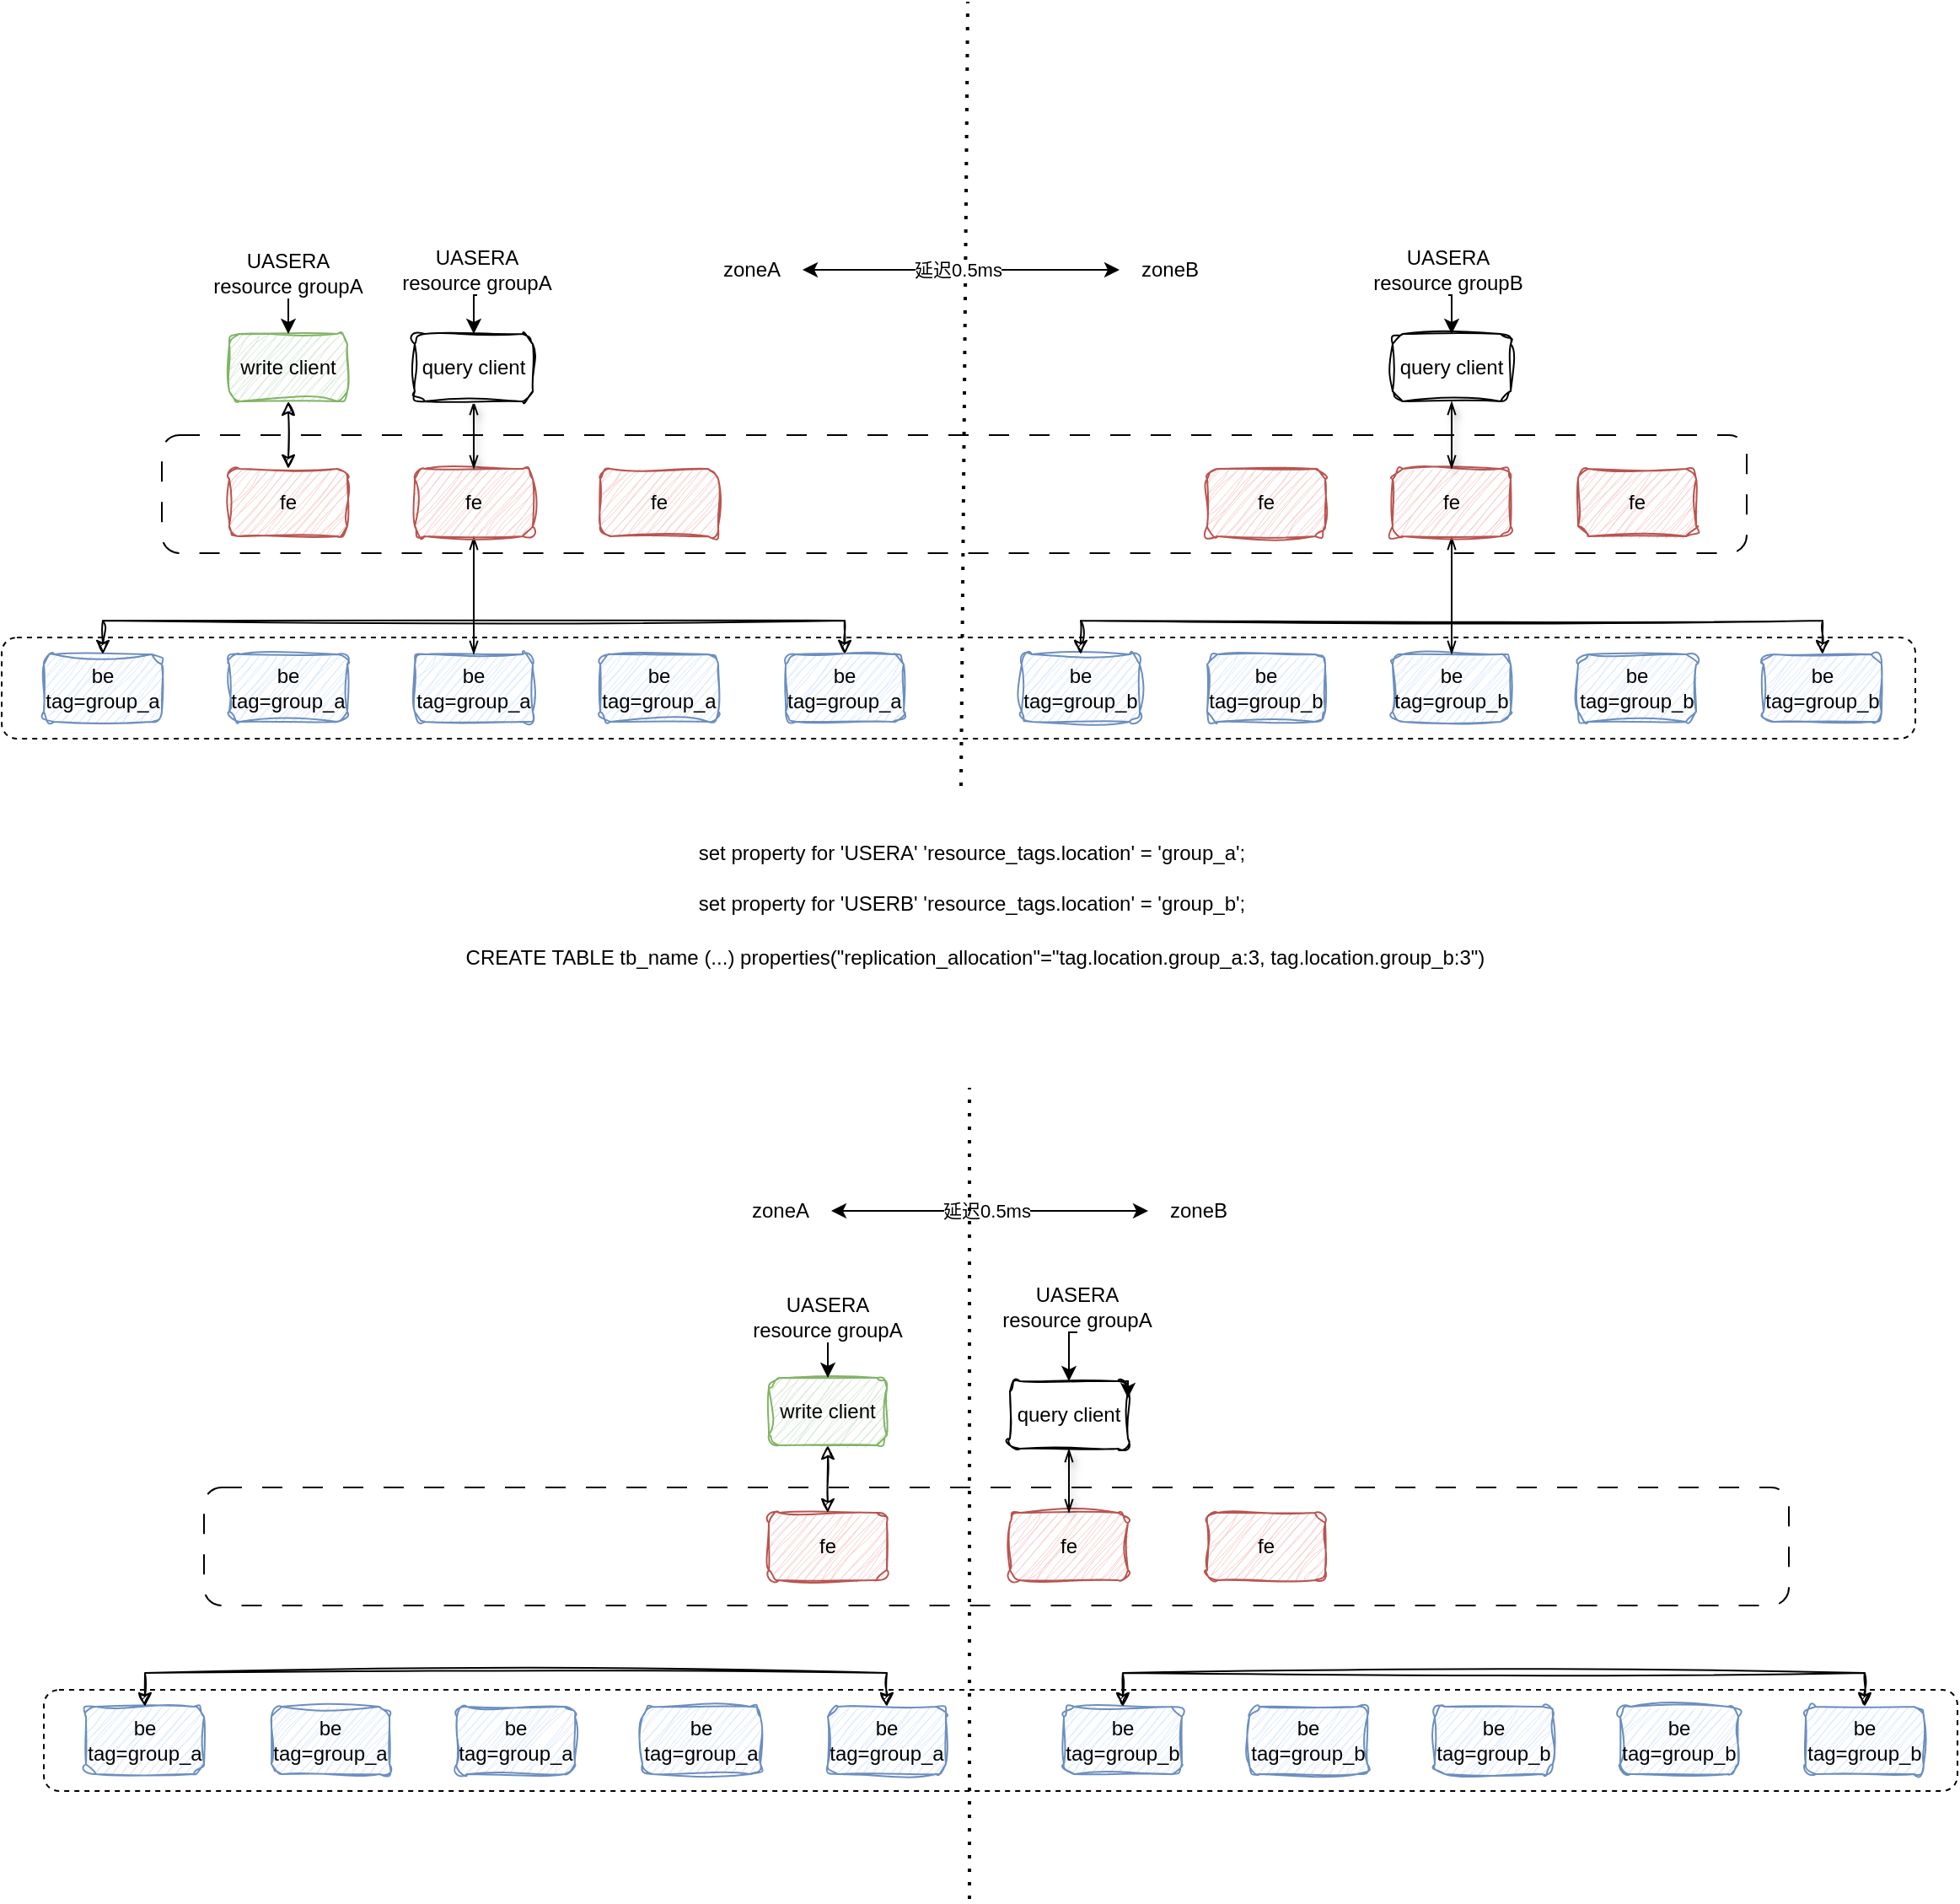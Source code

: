<mxfile version="22.1.16" type="github">
  <diagram name="第 1 页" id="tc64m-DP_SOpegKEheK2">
    <mxGraphModel dx="2049" dy="959" grid="0" gridSize="10" guides="1" tooltips="1" connect="1" arrows="1" fold="1" page="1" pageScale="1" pageWidth="400000" pageHeight="400000" math="0" shadow="0">
      <root>
        <mxCell id="0" />
        <mxCell id="1" parent="0" />
        <mxCell id="5TabDy5KiHjK8BMG1oBV-39" value="" style="rounded=1;whiteSpace=wrap;html=1;dashed=1;" vertex="1" parent="1">
          <mxGeometry x="345" y="580" width="1135" height="60" as="geometry" />
        </mxCell>
        <mxCell id="5TabDy5KiHjK8BMG1oBV-38" value="" style="rounded=1;whiteSpace=wrap;html=1;dashed=1;dashPattern=12 12;" vertex="1" parent="1">
          <mxGeometry x="440" y="460" width="940" height="70" as="geometry" />
        </mxCell>
        <mxCell id="5TabDy5KiHjK8BMG1oBV-1" value="be&lt;br&gt;tag=group_a" style="rounded=1;whiteSpace=wrap;html=1;sketch=1;curveFitting=1;jiggle=2;glass=0;fillColor=#dae8fc;strokeColor=#6c8ebf;" vertex="1" parent="1">
          <mxGeometry x="370" y="590" width="70" height="40" as="geometry" />
        </mxCell>
        <mxCell id="5TabDy5KiHjK8BMG1oBV-2" value="be&lt;br style=&quot;border-color: var(--border-color);&quot;&gt;tag=group_a" style="rounded=1;whiteSpace=wrap;html=1;sketch=1;curveFitting=1;jiggle=2;glass=0;fillColor=#dae8fc;strokeColor=#6c8ebf;" vertex="1" parent="1">
          <mxGeometry x="480" y="590" width="70" height="40" as="geometry" />
        </mxCell>
        <mxCell id="5TabDy5KiHjK8BMG1oBV-3" value="be&lt;br style=&quot;border-color: var(--border-color);&quot;&gt;tag=group_a" style="rounded=1;whiteSpace=wrap;html=1;sketch=1;curveFitting=1;jiggle=2;glass=0;fillColor=#dae8fc;strokeColor=#6c8ebf;" vertex="1" parent="1">
          <mxGeometry x="590" y="590" width="70" height="40" as="geometry" />
        </mxCell>
        <mxCell id="5TabDy5KiHjK8BMG1oBV-4" value="be&lt;br style=&quot;border-color: var(--border-color);&quot;&gt;tag=group_a" style="rounded=1;whiteSpace=wrap;html=1;sketch=1;curveFitting=1;jiggle=2;glass=0;fillColor=#dae8fc;strokeColor=#6c8ebf;" vertex="1" parent="1">
          <mxGeometry x="700" y="590" width="70" height="40" as="geometry" />
        </mxCell>
        <mxCell id="5TabDy5KiHjK8BMG1oBV-13" style="edgeStyle=orthogonalEdgeStyle;rounded=0;orthogonalLoop=1;jettySize=auto;html=1;exitX=0.5;exitY=0;exitDx=0;exitDy=0;entryX=0.5;entryY=0;entryDx=0;entryDy=0;sketch=1;curveFitting=1;jiggle=2;startArrow=classic;startFill=1;" edge="1" parent="1" source="5TabDy5KiHjK8BMG1oBV-5" target="5TabDy5KiHjK8BMG1oBV-1">
          <mxGeometry relative="1" as="geometry" />
        </mxCell>
        <mxCell id="5TabDy5KiHjK8BMG1oBV-5" value="be&lt;br style=&quot;border-color: var(--border-color);&quot;&gt;tag=group_a" style="rounded=1;whiteSpace=wrap;html=1;sketch=1;curveFitting=1;jiggle=2;glass=0;fillColor=#dae8fc;strokeColor=#6c8ebf;" vertex="1" parent="1">
          <mxGeometry x="810" y="590" width="70" height="40" as="geometry" />
        </mxCell>
        <mxCell id="5TabDy5KiHjK8BMG1oBV-7" value="fe" style="rounded=1;whiteSpace=wrap;html=1;sketch=1;curveFitting=1;jiggle=2;glass=0;fillColor=#f8cecc;strokeColor=#b85450;" vertex="1" parent="1">
          <mxGeometry x="480" y="480" width="70" height="40" as="geometry" />
        </mxCell>
        <mxCell id="5TabDy5KiHjK8BMG1oBV-12" value="" style="rounded=0;orthogonalLoop=1;jettySize=auto;html=1;startArrow=openThin;startFill=0;endArrow=openThin;endFill=0;" edge="1" parent="1" source="5TabDy5KiHjK8BMG1oBV-8" target="5TabDy5KiHjK8BMG1oBV-3">
          <mxGeometry relative="1" as="geometry" />
        </mxCell>
        <mxCell id="5TabDy5KiHjK8BMG1oBV-8" value="fe" style="rounded=1;whiteSpace=wrap;html=1;sketch=1;curveFitting=1;jiggle=2;glass=0;fillColor=#f8cecc;strokeColor=#b85450;" vertex="1" parent="1">
          <mxGeometry x="590" y="480" width="70" height="40" as="geometry" />
        </mxCell>
        <mxCell id="5TabDy5KiHjK8BMG1oBV-9" value="fe" style="rounded=1;whiteSpace=wrap;html=1;sketch=1;curveFitting=1;jiggle=2;glass=0;fillColor=#f8cecc;strokeColor=#b85450;" vertex="1" parent="1">
          <mxGeometry x="700" y="480" width="70" height="40" as="geometry" />
        </mxCell>
        <mxCell id="5TabDy5KiHjK8BMG1oBV-11" style="rounded=0;orthogonalLoop=1;jettySize=auto;html=1;exitX=0.5;exitY=1;exitDx=0;exitDy=0;entryX=0.5;entryY=0;entryDx=0;entryDy=0;startArrow=openThin;startFill=0;endArrow=openThin;endFill=0;shadow=1;" edge="1" parent="1" source="5TabDy5KiHjK8BMG1oBV-10" target="5TabDy5KiHjK8BMG1oBV-8">
          <mxGeometry relative="1" as="geometry" />
        </mxCell>
        <mxCell id="5TabDy5KiHjK8BMG1oBV-10" value="query client" style="rounded=1;whiteSpace=wrap;html=1;sketch=1;curveFitting=1;jiggle=2;glass=0;" vertex="1" parent="1">
          <mxGeometry x="590" y="400" width="70" height="40" as="geometry" />
        </mxCell>
        <mxCell id="5TabDy5KiHjK8BMG1oBV-25" value="" style="endArrow=none;dashed=1;html=1;dashPattern=1 3;strokeWidth=2;rounded=0;" edge="1" parent="1">
          <mxGeometry width="50" height="50" relative="1" as="geometry">
            <mxPoint x="914" y="668" as="sourcePoint" />
            <mxPoint x="918" y="203" as="targetPoint" />
          </mxGeometry>
        </mxCell>
        <mxCell id="5TabDy5KiHjK8BMG1oBV-26" value="be&lt;br style=&quot;border-color: var(--border-color);&quot;&gt;tag=group_b" style="rounded=1;whiteSpace=wrap;html=1;sketch=1;curveFitting=1;jiggle=2;glass=0;fillColor=#dae8fc;strokeColor=#6c8ebf;" vertex="1" parent="1">
          <mxGeometry x="950" y="590" width="70" height="40" as="geometry" />
        </mxCell>
        <mxCell id="5TabDy5KiHjK8BMG1oBV-27" value="be&lt;br style=&quot;border-color: var(--border-color);&quot;&gt;tag=group_b" style="rounded=1;whiteSpace=wrap;html=1;sketch=1;curveFitting=1;jiggle=2;glass=0;fillColor=#dae8fc;strokeColor=#6c8ebf;" vertex="1" parent="1">
          <mxGeometry x="1060" y="590" width="70" height="40" as="geometry" />
        </mxCell>
        <mxCell id="5TabDy5KiHjK8BMG1oBV-28" value="be&lt;br style=&quot;border-color: var(--border-color);&quot;&gt;tag=group_b" style="rounded=1;whiteSpace=wrap;html=1;sketch=1;curveFitting=1;jiggle=2;glass=0;fillColor=#dae8fc;strokeColor=#6c8ebf;" vertex="1" parent="1">
          <mxGeometry x="1170" y="590" width="70" height="40" as="geometry" />
        </mxCell>
        <mxCell id="5TabDy5KiHjK8BMG1oBV-29" value="be&lt;br style=&quot;border-color: var(--border-color);&quot;&gt;tag=group_b" style="rounded=1;whiteSpace=wrap;html=1;sketch=1;curveFitting=1;jiggle=2;glass=0;fillColor=#dae8fc;strokeColor=#6c8ebf;" vertex="1" parent="1">
          <mxGeometry x="1280" y="590" width="70" height="40" as="geometry" />
        </mxCell>
        <mxCell id="5TabDy5KiHjK8BMG1oBV-30" style="edgeStyle=orthogonalEdgeStyle;rounded=0;orthogonalLoop=1;jettySize=auto;html=1;exitX=0.5;exitY=0;exitDx=0;exitDy=0;entryX=0.5;entryY=0;entryDx=0;entryDy=0;sketch=1;curveFitting=1;jiggle=2;startArrow=classic;startFill=1;" edge="1" parent="1" source="5TabDy5KiHjK8BMG1oBV-31" target="5TabDy5KiHjK8BMG1oBV-26">
          <mxGeometry relative="1" as="geometry" />
        </mxCell>
        <mxCell id="5TabDy5KiHjK8BMG1oBV-31" value="be&lt;br style=&quot;border-color: var(--border-color);&quot;&gt;tag=group_b" style="rounded=1;whiteSpace=wrap;html=1;sketch=1;curveFitting=1;jiggle=2;glass=0;fillColor=#dae8fc;strokeColor=#6c8ebf;" vertex="1" parent="1">
          <mxGeometry x="1390" y="590" width="70" height="40" as="geometry" />
        </mxCell>
        <mxCell id="5TabDy5KiHjK8BMG1oBV-32" value="fe" style="rounded=1;whiteSpace=wrap;html=1;sketch=1;curveFitting=1;jiggle=2;glass=0;fillColor=#f8cecc;strokeColor=#b85450;" vertex="1" parent="1">
          <mxGeometry x="1060" y="480" width="70" height="40" as="geometry" />
        </mxCell>
        <mxCell id="5TabDy5KiHjK8BMG1oBV-33" value="" style="rounded=0;orthogonalLoop=1;jettySize=auto;html=1;startArrow=openThin;startFill=0;endArrow=openThin;endFill=0;" edge="1" parent="1" source="5TabDy5KiHjK8BMG1oBV-34" target="5TabDy5KiHjK8BMG1oBV-28">
          <mxGeometry relative="1" as="geometry" />
        </mxCell>
        <mxCell id="5TabDy5KiHjK8BMG1oBV-34" value="fe" style="rounded=1;whiteSpace=wrap;html=1;sketch=1;curveFitting=1;jiggle=2;glass=0;fillColor=#f8cecc;strokeColor=#b85450;" vertex="1" parent="1">
          <mxGeometry x="1170" y="480" width="70" height="40" as="geometry" />
        </mxCell>
        <mxCell id="5TabDy5KiHjK8BMG1oBV-35" value="fe" style="rounded=1;whiteSpace=wrap;html=1;sketch=1;curveFitting=1;jiggle=2;glass=0;fillColor=#f8cecc;strokeColor=#b85450;" vertex="1" parent="1">
          <mxGeometry x="1280" y="480" width="70" height="40" as="geometry" />
        </mxCell>
        <mxCell id="5TabDy5KiHjK8BMG1oBV-36" style="rounded=0;orthogonalLoop=1;jettySize=auto;html=1;exitX=0.5;exitY=1;exitDx=0;exitDy=0;entryX=0.5;entryY=0;entryDx=0;entryDy=0;startArrow=openThin;startFill=0;endArrow=openThin;endFill=0;shadow=1;" edge="1" parent="1" source="5TabDy5KiHjK8BMG1oBV-37" target="5TabDy5KiHjK8BMG1oBV-34">
          <mxGeometry relative="1" as="geometry" />
        </mxCell>
        <mxCell id="5TabDy5KiHjK8BMG1oBV-37" value="query client" style="rounded=1;whiteSpace=wrap;html=1;sketch=1;curveFitting=1;jiggle=2;glass=0;" vertex="1" parent="1">
          <mxGeometry x="1170" y="400" width="70" height="40" as="geometry" />
        </mxCell>
        <mxCell id="5TabDy5KiHjK8BMG1oBV-43" style="edgeStyle=orthogonalEdgeStyle;rounded=0;orthogonalLoop=1;jettySize=auto;html=1;exitX=1;exitY=0.5;exitDx=0;exitDy=0;startArrow=classic;startFill=1;" edge="1" parent="1" source="5TabDy5KiHjK8BMG1oBV-41" target="5TabDy5KiHjK8BMG1oBV-42">
          <mxGeometry relative="1" as="geometry" />
        </mxCell>
        <mxCell id="5TabDy5KiHjK8BMG1oBV-44" value="延迟0.5ms" style="edgeLabel;html=1;align=center;verticalAlign=middle;resizable=0;points=[];" vertex="1" connectable="0" parent="5TabDy5KiHjK8BMG1oBV-43">
          <mxGeometry x="-0.021" relative="1" as="geometry">
            <mxPoint as="offset" />
          </mxGeometry>
        </mxCell>
        <mxCell id="5TabDy5KiHjK8BMG1oBV-41" value="zoneA" style="text;html=1;strokeColor=none;fillColor=none;align=center;verticalAlign=middle;whiteSpace=wrap;rounded=0;" vertex="1" parent="1">
          <mxGeometry x="760" y="347" width="60" height="30" as="geometry" />
        </mxCell>
        <mxCell id="5TabDy5KiHjK8BMG1oBV-42" value="zoneB" style="text;html=1;strokeColor=none;fillColor=none;align=center;verticalAlign=middle;whiteSpace=wrap;rounded=0;" vertex="1" parent="1">
          <mxGeometry x="1008" y="347" width="60" height="30" as="geometry" />
        </mxCell>
        <mxCell id="5TabDy5KiHjK8BMG1oBV-51" style="edgeStyle=orthogonalEdgeStyle;rounded=0;orthogonalLoop=1;jettySize=auto;html=1;exitX=0.5;exitY=1;exitDx=0;exitDy=0;entryX=0.5;entryY=0;entryDx=0;entryDy=0;" edge="1" parent="1" source="5TabDy5KiHjK8BMG1oBV-45" target="5TabDy5KiHjK8BMG1oBV-10">
          <mxGeometry relative="1" as="geometry" />
        </mxCell>
        <mxCell id="5TabDy5KiHjK8BMG1oBV-45" value="UASERA&lt;br&gt;resource groupA" style="text;html=1;strokeColor=none;fillColor=none;align=center;verticalAlign=middle;whiteSpace=wrap;rounded=0;" vertex="1" parent="1">
          <mxGeometry x="527" y="347" width="200" height="30" as="geometry" />
        </mxCell>
        <mxCell id="5TabDy5KiHjK8BMG1oBV-52" style="edgeStyle=orthogonalEdgeStyle;rounded=0;orthogonalLoop=1;jettySize=auto;html=1;exitX=0.5;exitY=1;exitDx=0;exitDy=0;entryX=0.5;entryY=0;entryDx=0;entryDy=0;" edge="1" parent="1" source="5TabDy5KiHjK8BMG1oBV-46" target="5TabDy5KiHjK8BMG1oBV-37">
          <mxGeometry relative="1" as="geometry" />
        </mxCell>
        <mxCell id="5TabDy5KiHjK8BMG1oBV-46" value="UASERA&lt;br&gt;resource groupB" style="text;html=1;strokeColor=none;fillColor=none;align=center;verticalAlign=middle;whiteSpace=wrap;rounded=0;" vertex="1" parent="1">
          <mxGeometry x="1103" y="347" width="200" height="30" as="geometry" />
        </mxCell>
        <mxCell id="5TabDy5KiHjK8BMG1oBV-48" style="edgeStyle=orthogonalEdgeStyle;rounded=0;orthogonalLoop=1;jettySize=auto;html=1;exitX=0.5;exitY=1;exitDx=0;exitDy=0;entryX=0.5;entryY=0;entryDx=0;entryDy=0;startArrow=classic;startFill=1;sketch=1;curveFitting=1;jiggle=2;" edge="1" parent="1" source="5TabDy5KiHjK8BMG1oBV-47" target="5TabDy5KiHjK8BMG1oBV-7">
          <mxGeometry relative="1" as="geometry" />
        </mxCell>
        <mxCell id="5TabDy5KiHjK8BMG1oBV-47" value="write client" style="rounded=1;whiteSpace=wrap;html=1;sketch=1;curveFitting=1;jiggle=2;glass=0;fillColor=#d5e8d4;strokeColor=#82b366;" vertex="1" parent="1">
          <mxGeometry x="480" y="400" width="70" height="40" as="geometry" />
        </mxCell>
        <mxCell id="5TabDy5KiHjK8BMG1oBV-50" style="edgeStyle=orthogonalEdgeStyle;rounded=0;orthogonalLoop=1;jettySize=auto;html=1;exitX=0.5;exitY=1;exitDx=0;exitDy=0;entryX=0.5;entryY=0;entryDx=0;entryDy=0;" edge="1" parent="1" source="5TabDy5KiHjK8BMG1oBV-49" target="5TabDy5KiHjK8BMG1oBV-47">
          <mxGeometry relative="1" as="geometry" />
        </mxCell>
        <mxCell id="5TabDy5KiHjK8BMG1oBV-49" value="UASERA&lt;br&gt;resource groupA" style="text;html=1;strokeColor=none;fillColor=none;align=center;verticalAlign=middle;whiteSpace=wrap;rounded=0;" vertex="1" parent="1">
          <mxGeometry x="415" y="349" width="200" height="30" as="geometry" />
        </mxCell>
        <mxCell id="5TabDy5KiHjK8BMG1oBV-53" value="set property for &#39;USERA&#39; &#39;resource_tags.location&#39; = &#39;group_a&#39;;" style="text;html=1;strokeColor=none;fillColor=none;align=center;verticalAlign=middle;whiteSpace=wrap;rounded=0;" vertex="1" parent="1">
          <mxGeometry x="738" y="693" width="365" height="30" as="geometry" />
        </mxCell>
        <mxCell id="5TabDy5KiHjK8BMG1oBV-54" value="set property for &#39;USERB&#39; &#39;resource_tags.location&#39; = &#39;group_b&#39;;" style="text;html=1;strokeColor=none;fillColor=none;align=center;verticalAlign=middle;whiteSpace=wrap;rounded=0;" vertex="1" parent="1">
          <mxGeometry x="738" y="723" width="365" height="30" as="geometry" />
        </mxCell>
        <mxCell id="5TabDy5KiHjK8BMG1oBV-55" value="CREATE TABLE tb_name (...) properties(&quot;replication_allocation&quot;=&quot;tag.location.group_a:3, tag.location.group_b:3&quot;)" style="text;html=1;strokeColor=none;fillColor=none;align=center;verticalAlign=middle;whiteSpace=wrap;rounded=0;" vertex="1" parent="1">
          <mxGeometry x="542" y="755" width="761" height="30" as="geometry" />
        </mxCell>
        <mxCell id="5TabDy5KiHjK8BMG1oBV-56" value="" style="rounded=1;whiteSpace=wrap;html=1;dashed=1;" vertex="1" parent="1">
          <mxGeometry x="370" y="1204" width="1135" height="60" as="geometry" />
        </mxCell>
        <mxCell id="5TabDy5KiHjK8BMG1oBV-57" value="" style="rounded=1;whiteSpace=wrap;html=1;dashed=1;dashPattern=12 12;" vertex="1" parent="1">
          <mxGeometry x="465" y="1084" width="940" height="70" as="geometry" />
        </mxCell>
        <mxCell id="5TabDy5KiHjK8BMG1oBV-58" value="be&lt;br&gt;tag=group_a" style="rounded=1;whiteSpace=wrap;html=1;sketch=1;curveFitting=1;jiggle=2;glass=0;fillColor=#dae8fc;strokeColor=#6c8ebf;" vertex="1" parent="1">
          <mxGeometry x="395" y="1214" width="70" height="40" as="geometry" />
        </mxCell>
        <mxCell id="5TabDy5KiHjK8BMG1oBV-59" value="be&lt;br style=&quot;border-color: var(--border-color);&quot;&gt;tag=group_a" style="rounded=1;whiteSpace=wrap;html=1;sketch=1;curveFitting=1;jiggle=2;glass=0;fillColor=#dae8fc;strokeColor=#6c8ebf;" vertex="1" parent="1">
          <mxGeometry x="505" y="1214" width="70" height="40" as="geometry" />
        </mxCell>
        <mxCell id="5TabDy5KiHjK8BMG1oBV-60" value="be&lt;br style=&quot;border-color: var(--border-color);&quot;&gt;tag=group_a" style="rounded=1;whiteSpace=wrap;html=1;sketch=1;curveFitting=1;jiggle=2;glass=0;fillColor=#dae8fc;strokeColor=#6c8ebf;" vertex="1" parent="1">
          <mxGeometry x="615" y="1214" width="70" height="40" as="geometry" />
        </mxCell>
        <mxCell id="5TabDy5KiHjK8BMG1oBV-61" value="be&lt;br style=&quot;border-color: var(--border-color);&quot;&gt;tag=group_a" style="rounded=1;whiteSpace=wrap;html=1;sketch=1;curveFitting=1;jiggle=2;glass=0;fillColor=#dae8fc;strokeColor=#6c8ebf;" vertex="1" parent="1">
          <mxGeometry x="725" y="1214" width="70" height="40" as="geometry" />
        </mxCell>
        <mxCell id="5TabDy5KiHjK8BMG1oBV-62" style="edgeStyle=orthogonalEdgeStyle;rounded=0;orthogonalLoop=1;jettySize=auto;html=1;exitX=0.5;exitY=0;exitDx=0;exitDy=0;entryX=0.5;entryY=0;entryDx=0;entryDy=0;sketch=1;curveFitting=1;jiggle=2;startArrow=classic;startFill=1;" edge="1" parent="1" source="5TabDy5KiHjK8BMG1oBV-63" target="5TabDy5KiHjK8BMG1oBV-58">
          <mxGeometry relative="1" as="geometry" />
        </mxCell>
        <mxCell id="5TabDy5KiHjK8BMG1oBV-63" value="be&lt;br style=&quot;border-color: var(--border-color);&quot;&gt;tag=group_a" style="rounded=1;whiteSpace=wrap;html=1;sketch=1;curveFitting=1;jiggle=2;glass=0;fillColor=#dae8fc;strokeColor=#6c8ebf;" vertex="1" parent="1">
          <mxGeometry x="835" y="1214" width="70" height="40" as="geometry" />
        </mxCell>
        <mxCell id="5TabDy5KiHjK8BMG1oBV-64" value="fe" style="rounded=1;whiteSpace=wrap;html=1;sketch=1;curveFitting=1;jiggle=2;glass=0;fillColor=#f8cecc;strokeColor=#b85450;" vertex="1" parent="1">
          <mxGeometry x="800" y="1099" width="70" height="40" as="geometry" />
        </mxCell>
        <mxCell id="5TabDy5KiHjK8BMG1oBV-66" value="fe" style="rounded=1;whiteSpace=wrap;html=1;sketch=1;curveFitting=1;jiggle=2;glass=0;fillColor=#f8cecc;strokeColor=#b85450;" vertex="1" parent="1">
          <mxGeometry x="943" y="1099" width="70" height="40" as="geometry" />
        </mxCell>
        <mxCell id="5TabDy5KiHjK8BMG1oBV-67" value="fe" style="rounded=1;whiteSpace=wrap;html=1;sketch=1;curveFitting=1;jiggle=2;glass=0;fillColor=#f8cecc;strokeColor=#b85450;" vertex="1" parent="1">
          <mxGeometry x="1060" y="1099" width="70" height="40" as="geometry" />
        </mxCell>
        <mxCell id="5TabDy5KiHjK8BMG1oBV-68" style="rounded=0;orthogonalLoop=1;jettySize=auto;html=1;exitX=0.5;exitY=1;exitDx=0;exitDy=0;entryX=0.5;entryY=0;entryDx=0;entryDy=0;startArrow=openThin;startFill=0;endArrow=openThin;endFill=0;shadow=1;" edge="1" parent="1" source="5TabDy5KiHjK8BMG1oBV-69" target="5TabDy5KiHjK8BMG1oBV-66">
          <mxGeometry relative="1" as="geometry" />
        </mxCell>
        <mxCell id="5TabDy5KiHjK8BMG1oBV-69" value="query client" style="rounded=1;whiteSpace=wrap;html=1;sketch=1;curveFitting=1;jiggle=2;glass=0;" vertex="1" parent="1">
          <mxGeometry x="943" y="1021" width="70" height="40" as="geometry" />
        </mxCell>
        <mxCell id="5TabDy5KiHjK8BMG1oBV-70" value="be&lt;br style=&quot;border-color: var(--border-color);&quot;&gt;tag=group_b" style="rounded=1;whiteSpace=wrap;html=1;sketch=1;curveFitting=1;jiggle=2;glass=0;fillColor=#dae8fc;strokeColor=#6c8ebf;" vertex="1" parent="1">
          <mxGeometry x="975" y="1214" width="70" height="40" as="geometry" />
        </mxCell>
        <mxCell id="5TabDy5KiHjK8BMG1oBV-71" value="be&lt;br style=&quot;border-color: var(--border-color);&quot;&gt;tag=group_b" style="rounded=1;whiteSpace=wrap;html=1;sketch=1;curveFitting=1;jiggle=2;glass=0;fillColor=#dae8fc;strokeColor=#6c8ebf;" vertex="1" parent="1">
          <mxGeometry x="1085" y="1214" width="70" height="40" as="geometry" />
        </mxCell>
        <mxCell id="5TabDy5KiHjK8BMG1oBV-72" value="be&lt;br style=&quot;border-color: var(--border-color);&quot;&gt;tag=group_b" style="rounded=1;whiteSpace=wrap;html=1;sketch=1;curveFitting=1;jiggle=2;glass=0;fillColor=#dae8fc;strokeColor=#6c8ebf;" vertex="1" parent="1">
          <mxGeometry x="1195" y="1214" width="70" height="40" as="geometry" />
        </mxCell>
        <mxCell id="5TabDy5KiHjK8BMG1oBV-73" value="be&lt;br style=&quot;border-color: var(--border-color);&quot;&gt;tag=group_b" style="rounded=1;whiteSpace=wrap;html=1;sketch=1;curveFitting=1;jiggle=2;glass=0;fillColor=#dae8fc;strokeColor=#6c8ebf;" vertex="1" parent="1">
          <mxGeometry x="1305" y="1214" width="70" height="40" as="geometry" />
        </mxCell>
        <mxCell id="5TabDy5KiHjK8BMG1oBV-74" style="edgeStyle=orthogonalEdgeStyle;rounded=0;orthogonalLoop=1;jettySize=auto;html=1;exitX=0.5;exitY=0;exitDx=0;exitDy=0;entryX=0.5;entryY=0;entryDx=0;entryDy=0;sketch=1;curveFitting=1;jiggle=2;startArrow=classic;startFill=1;" edge="1" parent="1" source="5TabDy5KiHjK8BMG1oBV-75" target="5TabDy5KiHjK8BMG1oBV-70">
          <mxGeometry relative="1" as="geometry" />
        </mxCell>
        <mxCell id="5TabDy5KiHjK8BMG1oBV-75" value="be&lt;br style=&quot;border-color: var(--border-color);&quot;&gt;tag=group_b" style="rounded=1;whiteSpace=wrap;html=1;sketch=1;curveFitting=1;jiggle=2;glass=0;fillColor=#dae8fc;strokeColor=#6c8ebf;" vertex="1" parent="1">
          <mxGeometry x="1415" y="1214" width="70" height="40" as="geometry" />
        </mxCell>
        <mxCell id="5TabDy5KiHjK8BMG1oBV-82" style="edgeStyle=orthogonalEdgeStyle;rounded=0;orthogonalLoop=1;jettySize=auto;html=1;exitX=1;exitY=0.5;exitDx=0;exitDy=0;startArrow=classic;startFill=1;" edge="1" parent="1" source="5TabDy5KiHjK8BMG1oBV-84" target="5TabDy5KiHjK8BMG1oBV-85">
          <mxGeometry relative="1" as="geometry" />
        </mxCell>
        <mxCell id="5TabDy5KiHjK8BMG1oBV-83" value="延迟0.5ms" style="edgeLabel;html=1;align=center;verticalAlign=middle;resizable=0;points=[];" vertex="1" connectable="0" parent="5TabDy5KiHjK8BMG1oBV-82">
          <mxGeometry x="-0.021" relative="1" as="geometry">
            <mxPoint as="offset" />
          </mxGeometry>
        </mxCell>
        <mxCell id="5TabDy5KiHjK8BMG1oBV-84" value="zoneA" style="text;html=1;strokeColor=none;fillColor=none;align=center;verticalAlign=middle;whiteSpace=wrap;rounded=0;" vertex="1" parent="1">
          <mxGeometry x="777" y="905" width="60" height="30" as="geometry" />
        </mxCell>
        <mxCell id="5TabDy5KiHjK8BMG1oBV-85" value="zoneB" style="text;html=1;strokeColor=none;fillColor=none;align=center;verticalAlign=middle;whiteSpace=wrap;rounded=0;" vertex="1" parent="1">
          <mxGeometry x="1025" y="905" width="60" height="30" as="geometry" />
        </mxCell>
        <mxCell id="5TabDy5KiHjK8BMG1oBV-86" style="edgeStyle=orthogonalEdgeStyle;rounded=0;orthogonalLoop=1;jettySize=auto;html=1;exitX=0.5;exitY=1;exitDx=0;exitDy=0;entryX=0.5;entryY=0;entryDx=0;entryDy=0;" edge="1" parent="1" source="5TabDy5KiHjK8BMG1oBV-87" target="5TabDy5KiHjK8BMG1oBV-69">
          <mxGeometry relative="1" as="geometry" />
        </mxCell>
        <mxCell id="5TabDy5KiHjK8BMG1oBV-87" value="UASERA&lt;br&gt;resource groupA" style="text;html=1;strokeColor=none;fillColor=none;align=center;verticalAlign=middle;whiteSpace=wrap;rounded=0;" vertex="1" parent="1">
          <mxGeometry x="883" y="962" width="200" height="30" as="geometry" />
        </mxCell>
        <mxCell id="5TabDy5KiHjK8BMG1oBV-90" style="edgeStyle=orthogonalEdgeStyle;rounded=0;orthogonalLoop=1;jettySize=auto;html=1;exitX=0.5;exitY=1;exitDx=0;exitDy=0;entryX=0.5;entryY=0;entryDx=0;entryDy=0;startArrow=classic;startFill=1;sketch=1;curveFitting=1;jiggle=2;" edge="1" parent="1" source="5TabDy5KiHjK8BMG1oBV-91" target="5TabDy5KiHjK8BMG1oBV-64">
          <mxGeometry relative="1" as="geometry" />
        </mxCell>
        <mxCell id="5TabDy5KiHjK8BMG1oBV-91" value="write client" style="rounded=1;whiteSpace=wrap;html=1;sketch=1;curveFitting=1;jiggle=2;glass=0;fillColor=#d5e8d4;strokeColor=#82b366;" vertex="1" parent="1">
          <mxGeometry x="800" y="1019" width="70" height="40" as="geometry" />
        </mxCell>
        <mxCell id="5TabDy5KiHjK8BMG1oBV-92" style="edgeStyle=orthogonalEdgeStyle;rounded=0;orthogonalLoop=1;jettySize=auto;html=1;exitX=0.5;exitY=1;exitDx=0;exitDy=0;entryX=0.5;entryY=0;entryDx=0;entryDy=0;" edge="1" parent="1" source="5TabDy5KiHjK8BMG1oBV-93" target="5TabDy5KiHjK8BMG1oBV-91">
          <mxGeometry relative="1" as="geometry" />
        </mxCell>
        <mxCell id="5TabDy5KiHjK8BMG1oBV-93" value="UASERA&lt;br&gt;resource groupA" style="text;html=1;strokeColor=none;fillColor=none;align=center;verticalAlign=middle;whiteSpace=wrap;rounded=0;" vertex="1" parent="1">
          <mxGeometry x="735" y="968" width="200" height="30" as="geometry" />
        </mxCell>
        <mxCell id="5TabDy5KiHjK8BMG1oBV-95" value="" style="endArrow=none;dashed=1;html=1;dashPattern=1 3;strokeWidth=2;rounded=0;" edge="1" parent="1">
          <mxGeometry width="50" height="50" relative="1" as="geometry">
            <mxPoint x="919" y="1328" as="sourcePoint" />
            <mxPoint x="919" y="847" as="targetPoint" />
          </mxGeometry>
        </mxCell>
        <mxCell id="5TabDy5KiHjK8BMG1oBV-96" style="edgeStyle=orthogonalEdgeStyle;rounded=0;orthogonalLoop=1;jettySize=auto;html=1;exitX=0.5;exitY=0;exitDx=0;exitDy=0;entryX=1;entryY=0.25;entryDx=0;entryDy=0;" edge="1" parent="1" source="5TabDy5KiHjK8BMG1oBV-69" target="5TabDy5KiHjK8BMG1oBV-69">
          <mxGeometry relative="1" as="geometry" />
        </mxCell>
      </root>
    </mxGraphModel>
  </diagram>
</mxfile>
